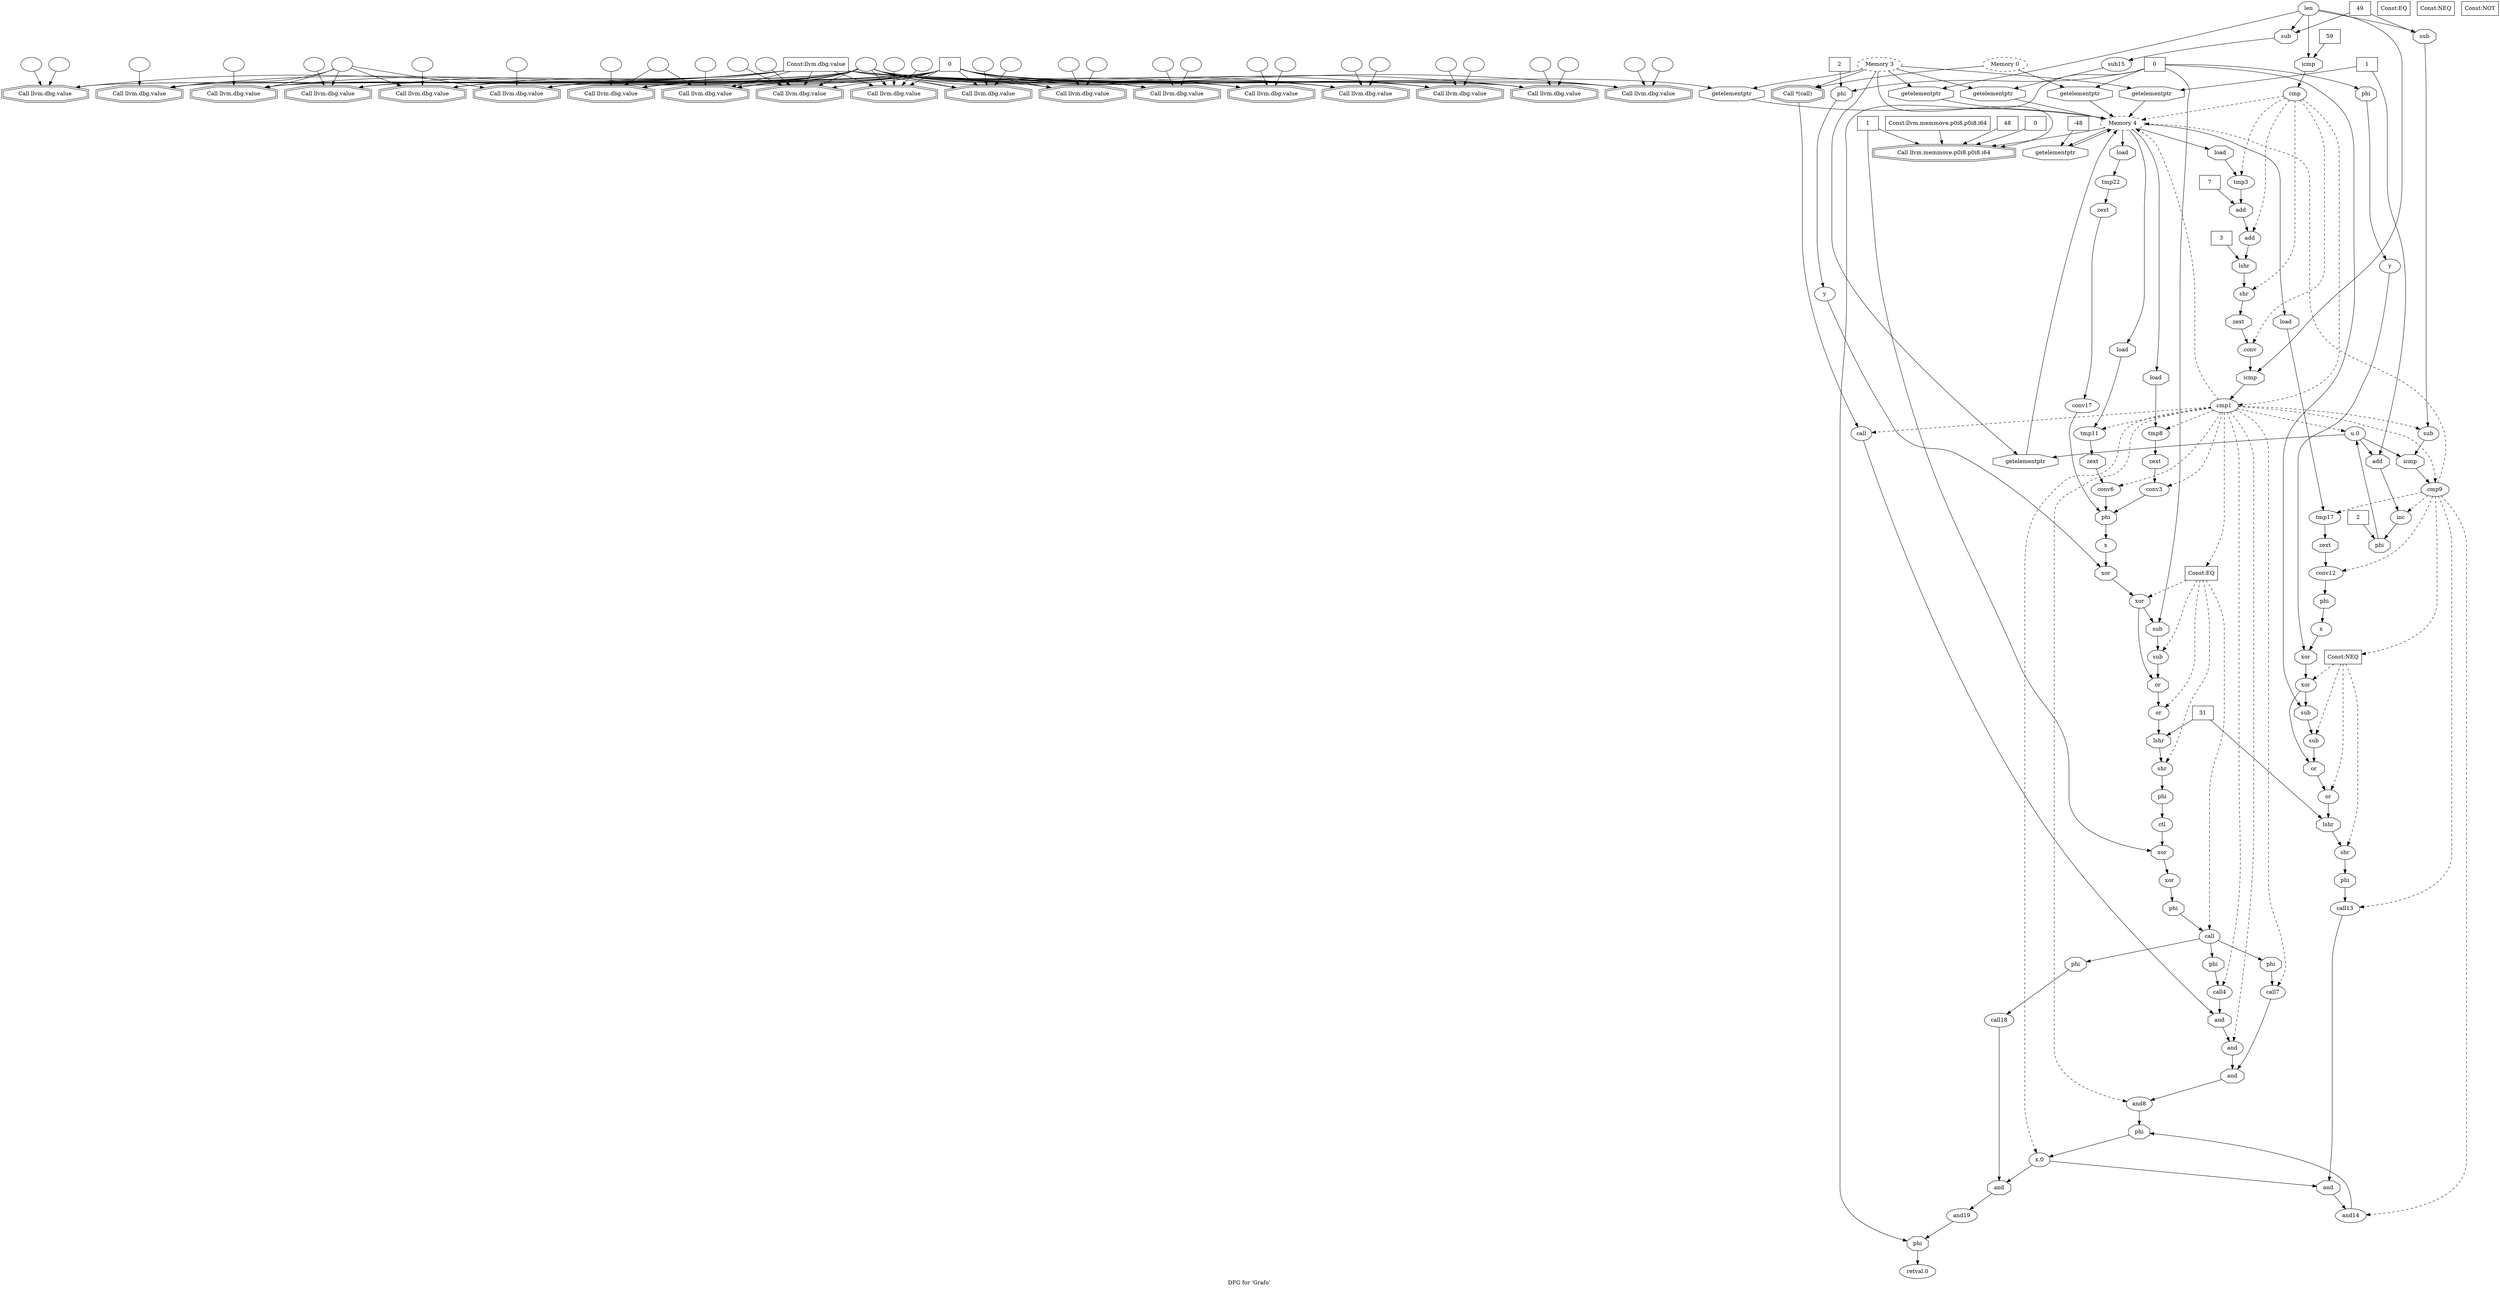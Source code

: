 digraph "DFG for 'Grafo'  "{
label="DFG for 'Grafo' ";
node_1[shape=ellipse,style=solid,label=""]
node_0[shape=doubleoctagon,style=solid,label="Call llvm.dbg.value"]
"node_1"->"node_0"
node_2[shape=box,style=solid,label="0"]
"node_2"->"node_0"
node_6[shape=doubleoctagon,style=solid,label="Call llvm.dbg.value"]
"node_2"->"node_6"
node_9[shape=doubleoctagon,style=solid,label="Call llvm.dbg.value"]
"node_2"->"node_9"
node_12[shape=doubleoctagon,style=solid,label="Call llvm.dbg.value"]
"node_2"->"node_12"
node_38[shape=doubleoctagon,style=solid,label="Call llvm.dbg.value"]
"node_2"->"node_38"
node_41[shape=octagon,style=solid,label="getelementptr"]
"node_2"->"node_41"
node_51[shape=doubleoctagon,style=solid,label="Call llvm.dbg.value"]
"node_2"->"node_51"
node_64[shape=doubleoctagon,style=solid,label="Call llvm.dbg.value"]
"node_2"->"node_64"
node_66[shape=doubleoctagon,style=solid,label="Call llvm.dbg.value"]
"node_2"->"node_66"
node_91[shape=doubleoctagon,style=solid,label="Call llvm.dbg.value"]
"node_2"->"node_91"
node_93[shape=doubleoctagon,style=solid,label="Call llvm.dbg.value"]
"node_2"->"node_93"
node_106[shape=doubleoctagon,style=solid,label="Call llvm.dbg.value"]
"node_2"->"node_106"
node_118[shape=doubleoctagon,style=solid,label="Call llvm.dbg.value"]
"node_2"->"node_118"
node_121[shape=doubleoctagon,style=solid,label="Call llvm.dbg.value"]
"node_2"->"node_121"
node_128[shape=doubleoctagon,style=solid,label="Call llvm.dbg.value"]
"node_2"->"node_128"
node_141[shape=doubleoctagon,style=solid,label="Call llvm.dbg.value"]
"node_2"->"node_141"
node_144[shape=doubleoctagon,style=solid,label="Call llvm.dbg.value"]
"node_2"->"node_144"
node_151[shape=doubleoctagon,style=solid,label="Call llvm.dbg.value"]
"node_2"->"node_151"
node_160[shape=doubleoctagon,style=solid,label="Call llvm.dbg.value"]
"node_2"->"node_160"
node_112[shape=box,style=solid,label="48"]
node_111[shape=doubleoctagon,style=solid,label="Call llvm.memmove.p0i8.p0i8.i64"]
"node_112"->"node_111"
node_113[shape=box,style=solid,label="1"]
node_164[shape=octagon,style=solid,label="xor"]
"node_113"->"node_164"
"node_113"->"node_111"
node_84[shape=octagon,style=solid,label="add"]
node_83[shape=ellipse,style=solid,label="inc"]
"node_84"->"node_83"
node_3[shape=ellipse,style=solid,label=""]
"node_3"->"node_0"
node_4[shape=ellipse,style=solid,label=""]
"node_4"->"node_0"
"node_4"->"node_6"
"node_4"->"node_9"
"node_4"->"node_12"
"node_4"->"node_38"
"node_4"->"node_51"
"node_4"->"node_64"
"node_4"->"node_66"
"node_4"->"node_91"
"node_4"->"node_93"
"node_4"->"node_106"
"node_4"->"node_118"
"node_4"->"node_121"
"node_4"->"node_128"
"node_4"->"node_141"
"node_4"->"node_144"
"node_4"->"node_151"
"node_4"->"node_160"
node_5[shape=box,style=solid,label="Const:llvm.dbg.value"]
"node_5"->"node_0"
"node_5"->"node_6"
"node_5"->"node_9"
"node_5"->"node_12"
"node_5"->"node_38"
"node_5"->"node_51"
"node_5"->"node_64"
"node_5"->"node_66"
"node_5"->"node_91"
"node_5"->"node_93"
"node_5"->"node_106"
"node_5"->"node_118"
"node_5"->"node_121"
"node_5"->"node_128"
"node_5"->"node_141"
"node_5"->"node_144"
"node_5"->"node_151"
"node_5"->"node_160"
node_7[shape=ellipse,style=solid,label=""]
"node_7"->"node_6"
node_8[shape=ellipse,style=solid,label=""]
"node_8"->"node_6"
node_10[shape=ellipse,style=solid,label=""]
"node_10"->"node_9"
node_11[shape=ellipse,style=solid,label=""]
"node_11"->"node_9"
node_13[shape=ellipse,style=solid,label=""]
"node_13"->"node_12"
node_14[shape=ellipse,style=solid,label=""]
"node_14"->"node_12"
node_15[shape=ellipse,style=solid,label="cmp"]
node_19[shape=ellipse,style=dashed,label="Memory 4"]
"node_15"->"node_19" [style=dashed]
node_23[shape=ellipse,style=solid,label="tmp3"]
"node_15"->"node_23" [style=dashed]
node_25[shape=ellipse,style=solid,label="add"]
"node_15"->"node_25" [style=dashed]
node_28[shape=ellipse,style=solid,label="shr"]
"node_15"->"node_28" [style=dashed]
node_31[shape=ellipse,style=solid,label="conv"]
"node_15"->"node_31" [style=dashed]
node_33[shape=ellipse,style=solid,label="cmp1"]
"node_15"->"node_33" [style=dashed]
node_16[shape=octagon,style=solid,label="icmp"]
"node_16"->"node_15"
node_17[shape=ellipse,style=solid,label="len"]
"node_17"->"node_16"
node_34[shape=octagon,style=solid,label="icmp"]
"node_17"->"node_34"
node_87[shape=octagon,style=solid,label="sub"]
"node_17"->"node_87"
node_96[shape=octagon,style=solid,label="sub"]
"node_17"->"node_96"
node_108[shape=octagon,style=solid,label="getelementptr"]
"node_17"->"node_108"
node_18[shape=box,style=solid,label="59"]
"node_18"->"node_16"
node_24[shape=octagon,style=solid,label="load"]
"node_19"->"node_24"
node_43[shape=octagon,style=solid,label="load"]
"node_19"->"node_43"
node_56[shape=octagon,style=solid,label="load"]
"node_19"->"node_56"
node_78[shape=octagon,style=solid,label="load"]
"node_19"->"node_78"
node_99[shape=octagon,style=solid,label="load"]
"node_19"->"node_99"
node_109[shape=octagon,style=solid,label="getelementptr"]
"node_19"->"node_109"
"node_19"->"node_111"
node_20[shape=octagon,style=solid,label="getelementptr"]
"node_20"->"node_19"
node_21[shape=ellipse,style=dashed,label="Memory 0"]
"node_21"->"node_20"
node_36[shape=doubleoctagon,style=solid,label="Call *(call)"]
"node_21"->"node_36"
node_22[shape=box,style=solid,label="0"]
"node_22"->"node_20"
node_172[shape=octagon,style=solid,label="phi"]
"node_22"->"node_172"
node_167[shape=octagon,style=solid,label="phi"]
"node_22"->"node_167"
node_117[shape=octagon,style=solid,label="phi"]
"node_22"->"node_117"
node_132[shape=octagon,style=solid,label="sub"]
"node_22"->"node_132"
node_155[shape=octagon,style=solid,label="sub"]
"node_22"->"node_155"
node_26[shape=octagon,style=solid,label="add"]
"node_23"->"node_26"
"node_24"->"node_23"
node_29[shape=octagon,style=solid,label="lshr"]
"node_25"->"node_29"
"node_26"->"node_25"
node_27[shape=box,style=solid,label="7"]
"node_27"->"node_26"
node_32[shape=octagon,style=solid,label="zext"]
"node_28"->"node_32"
"node_29"->"node_28"
node_30[shape=box,style=solid,label="3"]
"node_30"->"node_29"
"node_31"->"node_34"
"node_32"->"node_31"
"node_33"->"node_19" [style=dashed]
node_35[shape=ellipse,style=solid,label="call"]
"node_33"->"node_35" [style=dashed]
node_42[shape=ellipse,style=solid,label="tmp8"]
"node_33"->"node_42" [style=dashed]
node_44[shape=ellipse,style=solid,label="conv3"]
"node_33"->"node_44" [style=dashed]
node_46[shape=ellipse,style=solid,label="call4"]
"node_33"->"node_46" [style=dashed]
node_49[shape=ellipse,style=solid,label="and"]
"node_33"->"node_49" [style=dashed]
node_55[shape=ellipse,style=solid,label="tmp11"]
"node_33"->"node_55" [style=dashed]
node_57[shape=ellipse,style=solid,label="conv6"]
"node_33"->"node_57" [style=dashed]
node_59[shape=ellipse,style=solid,label="call7"]
"node_33"->"node_59" [style=dashed]
node_62[shape=ellipse,style=solid,label="and8"]
"node_33"->"node_62" [style=dashed]
node_69[shape=ellipse,style=solid,label="x.0"]
"node_33"->"node_69" [style=dashed]
node_80[shape=ellipse,style=solid,label="u.0"]
"node_33"->"node_80" [style=dashed]
node_86[shape=ellipse,style=solid,label="sub"]
"node_33"->"node_86" [style=dashed]
node_89[shape=ellipse,style=solid,label="cmp9"]
"node_33"->"node_89" [style=dashed]
node_176[shape=box,style=solid,label="Const:EQ"]
"node_33"->"node_176" [style=dashed]
"node_34"->"node_33"
node_50[shape=octagon,style=solid,label="and"]
"node_35"->"node_50"
"node_36"->"node_35"
node_37[shape=ellipse,style=dashed,label="Memory 3"]
"node_37"->"node_36"
"node_37"->"node_41"
node_53[shape=octagon,style=solid,label="getelementptr"]
"node_37"->"node_53"
node_79[shape=octagon,style=solid,label="getelementptr"]
"node_37"->"node_79"
node_97[shape=octagon,style=solid,label="getelementptr"]
"node_37"->"node_97"
"node_37"->"node_108"
"node_37"->"node_111"
node_39[shape=ellipse,style=solid,label=""]
"node_39"->"node_38"
node_40[shape=ellipse,style=solid,label=""]
"node_40"->"node_38"
"node_40"->"node_51"
"node_40"->"node_64"
"node_40"->"node_91"
"node_40"->"node_106"
"node_41"->"node_19"
node_45[shape=octagon,style=solid,label="zext"]
"node_42"->"node_45"
"node_43"->"node_42"
node_166[shape=octagon,style=solid,label="phi"]
"node_44"->"node_166"
"node_45"->"node_44"
"node_46"->"node_50"
node_173[shape=octagon,style=solid,label="phi"]
node_73[shape=ellipse,style=solid,label="call13"]
"node_173"->"node_73"
node_48[shape=box,style=solid,label="Const:EQ"]
node_63[shape=octagon,style=solid,label="and"]
"node_49"->"node_63"
"node_50"->"node_49"
node_52[shape=ellipse,style=solid,label=""]
"node_52"->"node_51"
"node_53"->"node_19"
node_54[shape=box,style=solid,label="1"]
"node_54"->"node_84"
"node_54"->"node_53"
node_58[shape=octagon,style=solid,label="zext"]
"node_55"->"node_58"
"node_56"->"node_55"
"node_57"->"node_166"
"node_58"->"node_57"
"node_59"->"node_63"
node_150[shape=ellipse,style=solid,label="y"]
"node_172"->"node_150"
node_61[shape=box,style=solid,label="2"]
"node_61"->"node_167"
node_70[shape=octagon,style=solid,label="phi"]
"node_62"->"node_70"
"node_63"->"node_62"
node_65[shape=ellipse,style=solid,label=""]
"node_65"->"node_64"
node_67[shape=ellipse,style=solid,label=""]
"node_67"->"node_66"
node_68[shape=ellipse,style=solid,label=""]
"node_68"->"node_66"
"node_68"->"node_93"
node_72[shape=octagon,style=solid,label="and"]
"node_69"->"node_72"
node_105[shape=octagon,style=solid,label="and"]
"node_69"->"node_105"
"node_70"->"node_69"
node_71[shape=ellipse,style=solid,label="and14"]
"node_71"->"node_70"
"node_72"->"node_71"
"node_73"->"node_72"
node_174[shape=octagon,style=solid,label="phi"]
node_165[shape=ellipse,style=solid,label="ctl"]
"node_174"->"node_165"
node_75[shape=ellipse,style=solid,label="conv12"]
node_171[shape=octagon,style=solid,label="phi"]
"node_75"->"node_171"
node_76[shape=octagon,style=solid,label="zext"]
"node_76"->"node_75"
node_77[shape=ellipse,style=solid,label="tmp17"]
"node_77"->"node_76"
"node_78"->"node_77"
"node_79"->"node_19"
"node_80"->"node_84"
"node_80"->"node_79"
node_90[shape=octagon,style=solid,label="icmp"]
"node_80"->"node_90"
node_81[shape=octagon,style=solid,label="phi"]
"node_81"->"node_80"
node_82[shape=box,style=solid,label="2"]
"node_82"->"node_81"
"node_83"->"node_81"
node_163[shape=ellipse,style=solid,label="xor"]
"node_164"->"node_163"
"node_165"->"node_164"
node_126[shape=ellipse,style=solid,label="x"]
"node_166"->"node_126"
node_127[shape=ellipse,style=solid,label="y"]
"node_167"->"node_127"
node_168[shape=octagon,style=solid,label="phi"]
node_102[shape=ellipse,style=solid,label="call18"]
"node_168"->"node_102"
node_85[shape=box,style=solid,label="Const:NEQ"]
"node_86"->"node_90"
"node_87"->"node_86"
node_88[shape=box,style=solid,label="49"]
"node_88"->"node_87"
"node_88"->"node_96"
"node_89"->"node_19" [style=dashed]
"node_89"->"node_71" [style=dashed]
"node_89"->"node_73" [style=dashed]
"node_89"->"node_75" [style=dashed]
"node_89"->"node_77" [style=dashed]
"node_89"->"node_83" [style=dashed]
node_177[shape=box,style=solid,label="Const:NEQ"]
"node_89"->"node_177" [style=dashed]
"node_90"->"node_89"
node_92[shape=ellipse,style=solid,label=""]
"node_92"->"node_91"
node_94[shape=ellipse,style=solid,label=""]
"node_94"->"node_93"
node_95[shape=ellipse,style=solid,label="sub15"]
"node_95"->"node_97"
"node_96"->"node_95"
"node_97"->"node_19"
node_98[shape=ellipse,style=solid,label="tmp22"]
node_101[shape=octagon,style=solid,label="zext"]
"node_98"->"node_101"
"node_99"->"node_98"
node_100[shape=ellipse,style=solid,label="conv17"]
"node_100"->"node_166"
"node_101"->"node_100"
"node_102"->"node_105"
node_149[shape=ellipse,style=solid,label="x"]
"node_171"->"node_149"
node_104[shape=ellipse,style=solid,label="and19"]
"node_104"->"node_117"
"node_105"->"node_104"
node_107[shape=ellipse,style=solid,label=""]
"node_107"->"node_106"
"node_108"->"node_19"
"node_109"->"node_19"
node_110[shape=box,style=solid,label="-48"]
"node_110"->"node_109"
node_114[shape=box,style=solid,label="0"]
"node_114"->"node_111"
node_115[shape=box,style=solid,label="Const:llvm.memmove.p0i8.p0i8.i64"]
"node_115"->"node_111"
node_116[shape=ellipse,style=solid,label="retval.0"]
"node_117"->"node_116"
node_119[shape=ellipse,style=solid,label=""]
"node_119"->"node_118"
node_120[shape=ellipse,style=solid,label=""]
"node_120"->"node_118"
node_122[shape=ellipse,style=solid,label=""]
"node_122"->"node_121"
node_123[shape=ellipse,style=solid,label=""]
"node_123"->"node_121"
node_124[shape=ellipse,style=solid,label="xor"]
"node_124"->"node_132"
node_134[shape=octagon,style=solid,label="or"]
"node_124"->"node_134"
node_125[shape=octagon,style=solid,label="xor"]
"node_125"->"node_124"
"node_126"->"node_125"
"node_127"->"node_125"
node_129[shape=ellipse,style=solid,label=""]
"node_129"->"node_128"
node_130[shape=ellipse,style=solid,label=""]
"node_130"->"node_128"
node_131[shape=ellipse,style=solid,label="sub"]
"node_131"->"node_134"
"node_132"->"node_131"
node_133[shape=ellipse,style=solid,label="or"]
node_136[shape=octagon,style=solid,label="lshr"]
"node_133"->"node_136"
"node_134"->"node_133"
node_135[shape=ellipse,style=solid,label="shr"]
"node_135"->"node_174"
"node_136"->"node_135"
node_137[shape=box,style=solid,label="31"]
"node_137"->"node_136"
node_159[shape=octagon,style=solid,label="lshr"]
"node_137"->"node_159"
node_138[shape=ellipse,style=solid,label="call"]
"node_138"->"node_168"
node_169[shape=octagon,style=solid,label="phi"]
"node_138"->"node_169"
node_170[shape=octagon,style=solid,label="phi"]
"node_138"->"node_170"
node_140[shape=box,style=solid,label="Const:NOT"]
node_142[shape=ellipse,style=solid,label=""]
"node_142"->"node_141"
node_143[shape=ellipse,style=solid,label=""]
"node_143"->"node_141"
node_145[shape=ellipse,style=solid,label=""]
"node_145"->"node_144"
node_146[shape=ellipse,style=solid,label=""]
"node_146"->"node_144"
node_147[shape=ellipse,style=solid,label="xor"]
"node_147"->"node_155"
node_157[shape=octagon,style=solid,label="or"]
"node_147"->"node_157"
node_148[shape=octagon,style=solid,label="xor"]
"node_148"->"node_147"
"node_149"->"node_148"
"node_150"->"node_148"
node_152[shape=ellipse,style=solid,label=""]
"node_152"->"node_151"
node_153[shape=ellipse,style=solid,label=""]
"node_153"->"node_151"
node_154[shape=ellipse,style=solid,label="sub"]
"node_154"->"node_157"
"node_155"->"node_154"
node_156[shape=ellipse,style=solid,label="or"]
"node_156"->"node_159"
"node_157"->"node_156"
node_158[shape=ellipse,style=solid,label="shr"]
"node_158"->"node_173"
"node_159"->"node_158"
node_161[shape=ellipse,style=solid,label=""]
"node_161"->"node_160"
node_162[shape=ellipse,style=solid,label=""]
"node_162"->"node_160"
node_175[shape=octagon,style=solid,label="phi"]
"node_163"->"node_175"
"node_169"->"node_59"
"node_170"->"node_46"
"node_175"->"node_138"
"node_176"->"node_124" [style=dashed]
"node_176"->"node_131" [style=dashed]
"node_176"->"node_133" [style=dashed]
"node_176"->"node_135" [style=dashed]
"node_176"->"node_138" [style=dashed]
"node_177"->"node_147" [style=dashed]
"node_177"->"node_154" [style=dashed]
"node_177"->"node_156" [style=dashed]
"node_177"->"node_158" [style=dashed]
}

